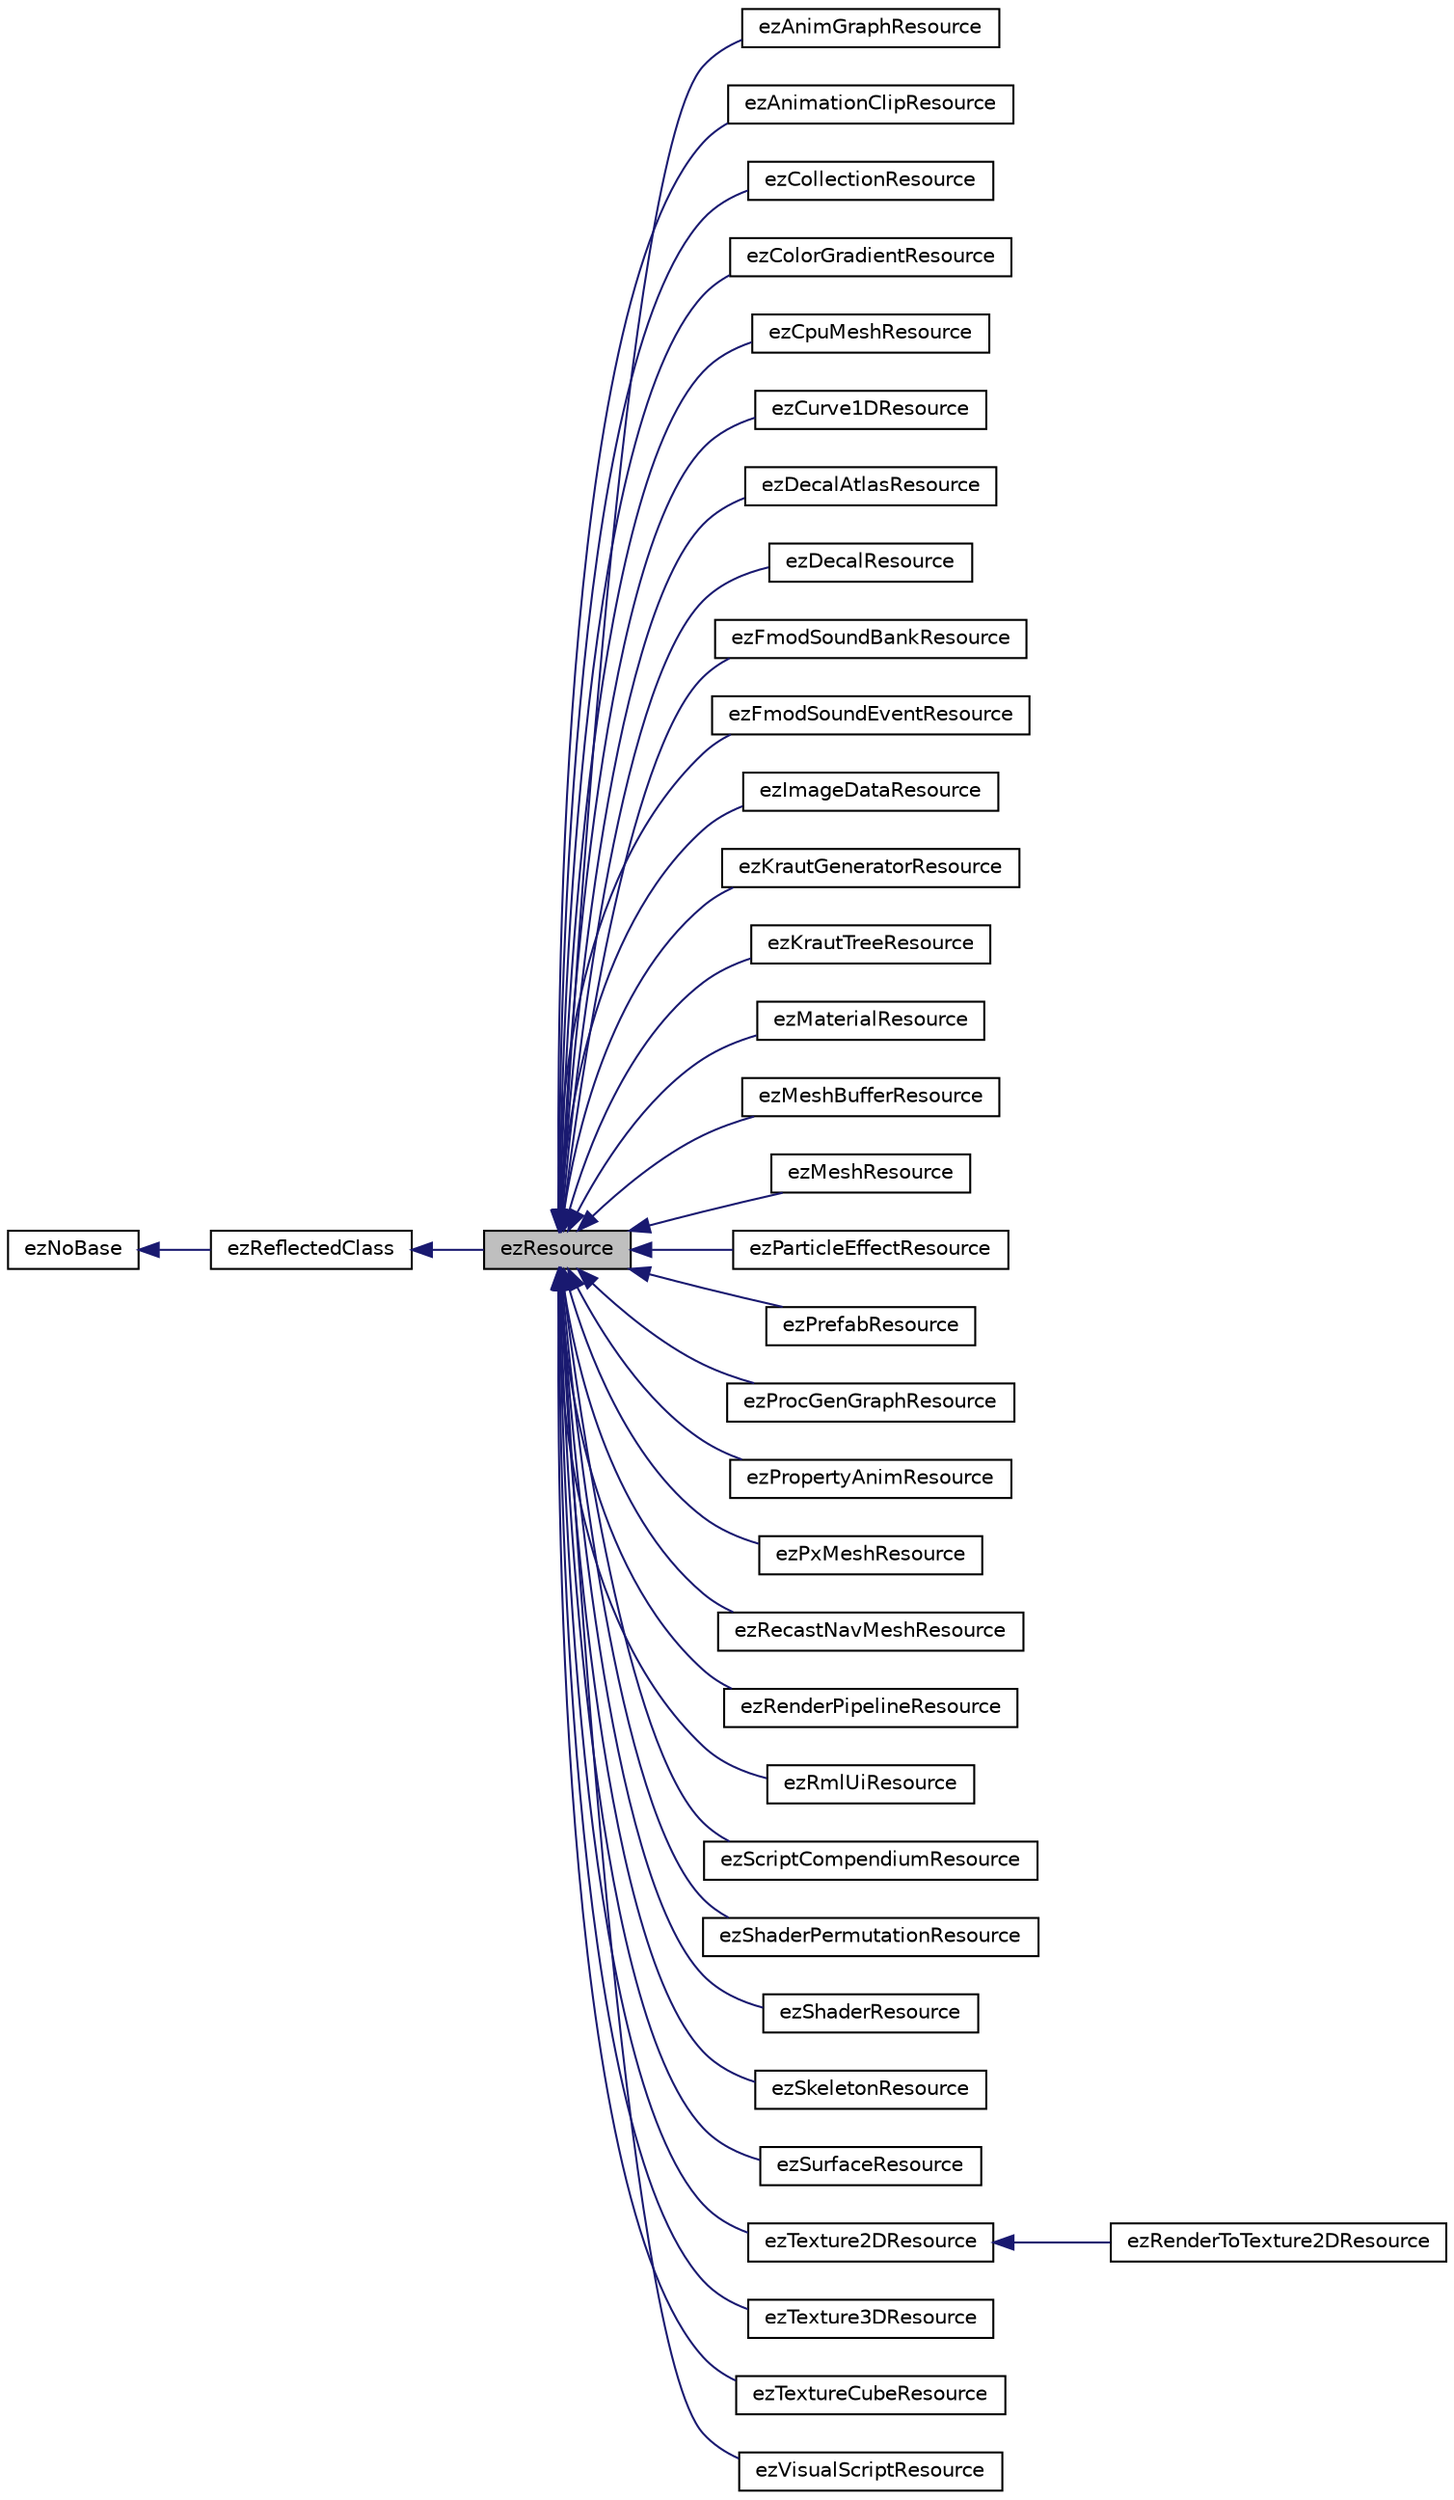 digraph "ezResource"
{
 // LATEX_PDF_SIZE
  edge [fontname="Helvetica",fontsize="10",labelfontname="Helvetica",labelfontsize="10"];
  node [fontname="Helvetica",fontsize="10",shape=record];
  rankdir="LR";
  Node1 [label="ezResource",height=0.2,width=0.4,color="black", fillcolor="grey75", style="filled", fontcolor="black",tooltip="The base class for all resources."];
  Node2 -> Node1 [dir="back",color="midnightblue",fontsize="10",style="solid",fontname="Helvetica"];
  Node2 [label="ezReflectedClass",height=0.2,width=0.4,color="black", fillcolor="white", style="filled",URL="$db/d45/classez_reflected_class.htm",tooltip="All classes that should be dynamically reflectable, need to be derived from this base class."];
  Node3 -> Node2 [dir="back",color="midnightblue",fontsize="10",style="solid",fontname="Helvetica"];
  Node3 [label="ezNoBase",height=0.2,width=0.4,color="black", fillcolor="white", style="filled",URL="$d4/d02/classez_no_base.htm",tooltip="Dummy type to pass to templates and macros that expect a base type for a class that has no base."];
  Node1 -> Node4 [dir="back",color="midnightblue",fontsize="10",style="solid",fontname="Helvetica"];
  Node4 [label="ezAnimGraphResource",height=0.2,width=0.4,color="black", fillcolor="white", style="filled",URL="$d0/dcb/classez_anim_graph_resource.htm",tooltip=" "];
  Node1 -> Node5 [dir="back",color="midnightblue",fontsize="10",style="solid",fontname="Helvetica"];
  Node5 [label="ezAnimationClipResource",height=0.2,width=0.4,color="black", fillcolor="white", style="filled",URL="$d8/de5/classez_animation_clip_resource.htm",tooltip=" "];
  Node1 -> Node6 [dir="back",color="midnightblue",fontsize="10",style="solid",fontname="Helvetica"];
  Node6 [label="ezCollectionResource",height=0.2,width=0.4,color="black", fillcolor="white", style="filled",URL="$da/d8c/classez_collection_resource.htm",tooltip="An ezCollectionResource is used to tell the engine about resources that it should preload in the back..."];
  Node1 -> Node7 [dir="back",color="midnightblue",fontsize="10",style="solid",fontname="Helvetica"];
  Node7 [label="ezColorGradientResource",height=0.2,width=0.4,color="black", fillcolor="white", style="filled",URL="$d4/dc1/classez_color_gradient_resource.htm",tooltip="A resource that stores a single color gradient. The data is stored in the descriptor."];
  Node1 -> Node8 [dir="back",color="midnightblue",fontsize="10",style="solid",fontname="Helvetica"];
  Node8 [label="ezCpuMeshResource",height=0.2,width=0.4,color="black", fillcolor="white", style="filled",URL="$d6/d49/classez_cpu_mesh_resource.htm",tooltip=" "];
  Node1 -> Node9 [dir="back",color="midnightblue",fontsize="10",style="solid",fontname="Helvetica"];
  Node9 [label="ezCurve1DResource",height=0.2,width=0.4,color="black", fillcolor="white", style="filled",URL="$db/df4/classez_curve1_d_resource.htm",tooltip="A resource that stores 1D curves. The curves are stored in the descriptor."];
  Node1 -> Node10 [dir="back",color="midnightblue",fontsize="10",style="solid",fontname="Helvetica"];
  Node10 [label="ezDecalAtlasResource",height=0.2,width=0.4,color="black", fillcolor="white", style="filled",URL="$d6/d2a/classez_decal_atlas_resource.htm",tooltip=" "];
  Node1 -> Node11 [dir="back",color="midnightblue",fontsize="10",style="solid",fontname="Helvetica"];
  Node11 [label="ezDecalResource",height=0.2,width=0.4,color="black", fillcolor="white", style="filled",URL="$d2/dba/classez_decal_resource.htm",tooltip=" "];
  Node1 -> Node12 [dir="back",color="midnightblue",fontsize="10",style="solid",fontname="Helvetica"];
  Node12 [label="ezFmodSoundBankResource",height=0.2,width=0.4,color="black", fillcolor="white", style="filled",URL="$d9/db2/classez_fmod_sound_bank_resource.htm",tooltip=" "];
  Node1 -> Node13 [dir="back",color="midnightblue",fontsize="10",style="solid",fontname="Helvetica"];
  Node13 [label="ezFmodSoundEventResource",height=0.2,width=0.4,color="black", fillcolor="white", style="filled",URL="$d0/da5/classez_fmod_sound_event_resource.htm",tooltip=" "];
  Node1 -> Node14 [dir="back",color="midnightblue",fontsize="10",style="solid",fontname="Helvetica"];
  Node14 [label="ezImageDataResource",height=0.2,width=0.4,color="black", fillcolor="white", style="filled",URL="$d6/d05/classez_image_data_resource.htm",tooltip=" "];
  Node1 -> Node15 [dir="back",color="midnightblue",fontsize="10",style="solid",fontname="Helvetica"];
  Node15 [label="ezKrautGeneratorResource",height=0.2,width=0.4,color="black", fillcolor="white", style="filled",URL="$db/d02/classez_kraut_generator_resource.htm",tooltip=" "];
  Node1 -> Node16 [dir="back",color="midnightblue",fontsize="10",style="solid",fontname="Helvetica"];
  Node16 [label="ezKrautTreeResource",height=0.2,width=0.4,color="black", fillcolor="white", style="filled",URL="$de/d3b/classez_kraut_tree_resource.htm",tooltip=" "];
  Node1 -> Node17 [dir="back",color="midnightblue",fontsize="10",style="solid",fontname="Helvetica"];
  Node17 [label="ezMaterialResource",height=0.2,width=0.4,color="black", fillcolor="white", style="filled",URL="$df/db6/classez_material_resource.htm",tooltip=" "];
  Node1 -> Node18 [dir="back",color="midnightblue",fontsize="10",style="solid",fontname="Helvetica"];
  Node18 [label="ezMeshBufferResource",height=0.2,width=0.4,color="black", fillcolor="white", style="filled",URL="$da/d58/classez_mesh_buffer_resource.htm",tooltip=" "];
  Node1 -> Node19 [dir="back",color="midnightblue",fontsize="10",style="solid",fontname="Helvetica"];
  Node19 [label="ezMeshResource",height=0.2,width=0.4,color="black", fillcolor="white", style="filled",URL="$df/d2f/classez_mesh_resource.htm",tooltip=" "];
  Node1 -> Node20 [dir="back",color="midnightblue",fontsize="10",style="solid",fontname="Helvetica"];
  Node20 [label="ezParticleEffectResource",height=0.2,width=0.4,color="black", fillcolor="white", style="filled",URL="$d4/de9/classez_particle_effect_resource.htm",tooltip=" "];
  Node1 -> Node21 [dir="back",color="midnightblue",fontsize="10",style="solid",fontname="Helvetica"];
  Node21 [label="ezPrefabResource",height=0.2,width=0.4,color="black", fillcolor="white", style="filled",URL="$de/de6/classez_prefab_resource.htm",tooltip=" "];
  Node1 -> Node22 [dir="back",color="midnightblue",fontsize="10",style="solid",fontname="Helvetica"];
  Node22 [label="ezProcGenGraphResource",height=0.2,width=0.4,color="black", fillcolor="white", style="filled",URL="$d1/d1d/classez_proc_gen_graph_resource.htm",tooltip=" "];
  Node1 -> Node23 [dir="back",color="midnightblue",fontsize="10",style="solid",fontname="Helvetica"];
  Node23 [label="ezPropertyAnimResource",height=0.2,width=0.4,color="black", fillcolor="white", style="filled",URL="$df/d5d/classez_property_anim_resource.htm",tooltip=" "];
  Node1 -> Node24 [dir="back",color="midnightblue",fontsize="10",style="solid",fontname="Helvetica"];
  Node24 [label="ezPxMeshResource",height=0.2,width=0.4,color="black", fillcolor="white", style="filled",URL="$dc/dd0/classez_px_mesh_resource.htm",tooltip=" "];
  Node1 -> Node25 [dir="back",color="midnightblue",fontsize="10",style="solid",fontname="Helvetica"];
  Node25 [label="ezRecastNavMeshResource",height=0.2,width=0.4,color="black", fillcolor="white", style="filled",URL="$d5/d59/classez_recast_nav_mesh_resource.htm",tooltip=" "];
  Node1 -> Node26 [dir="back",color="midnightblue",fontsize="10",style="solid",fontname="Helvetica"];
  Node26 [label="ezRenderPipelineResource",height=0.2,width=0.4,color="black", fillcolor="white", style="filled",URL="$d7/de7/classez_render_pipeline_resource.htm",tooltip=" "];
  Node1 -> Node27 [dir="back",color="midnightblue",fontsize="10",style="solid",fontname="Helvetica"];
  Node27 [label="ezRmlUiResource",height=0.2,width=0.4,color="black", fillcolor="white", style="filled",URL="$d5/ddd/classez_rml_ui_resource.htm",tooltip=" "];
  Node1 -> Node28 [dir="back",color="midnightblue",fontsize="10",style="solid",fontname="Helvetica"];
  Node28 [label="ezScriptCompendiumResource",height=0.2,width=0.4,color="black", fillcolor="white", style="filled",URL="$dd/daf/classez_script_compendium_resource.htm",tooltip=" "];
  Node1 -> Node29 [dir="back",color="midnightblue",fontsize="10",style="solid",fontname="Helvetica"];
  Node29 [label="ezShaderPermutationResource",height=0.2,width=0.4,color="black", fillcolor="white", style="filled",URL="$dc/d99/classez_shader_permutation_resource.htm",tooltip=" "];
  Node1 -> Node30 [dir="back",color="midnightblue",fontsize="10",style="solid",fontname="Helvetica"];
  Node30 [label="ezShaderResource",height=0.2,width=0.4,color="black", fillcolor="white", style="filled",URL="$d9/d7c/classez_shader_resource.htm",tooltip=" "];
  Node1 -> Node31 [dir="back",color="midnightblue",fontsize="10",style="solid",fontname="Helvetica"];
  Node31 [label="ezSkeletonResource",height=0.2,width=0.4,color="black", fillcolor="white", style="filled",URL="$d9/d0c/classez_skeleton_resource.htm",tooltip=" "];
  Node1 -> Node32 [dir="back",color="midnightblue",fontsize="10",style="solid",fontname="Helvetica"];
  Node32 [label="ezSurfaceResource",height=0.2,width=0.4,color="black", fillcolor="white", style="filled",URL="$d1/d17/classez_surface_resource.htm",tooltip=" "];
  Node1 -> Node33 [dir="back",color="midnightblue",fontsize="10",style="solid",fontname="Helvetica"];
  Node33 [label="ezTexture2DResource",height=0.2,width=0.4,color="black", fillcolor="white", style="filled",URL="$d5/dc0/classez_texture2_d_resource.htm",tooltip=" "];
  Node33 -> Node34 [dir="back",color="midnightblue",fontsize="10",style="solid",fontname="Helvetica"];
  Node34 [label="ezRenderToTexture2DResource",height=0.2,width=0.4,color="black", fillcolor="white", style="filled",URL="$dd/da4/classez_render_to_texture2_d_resource.htm",tooltip=" "];
  Node1 -> Node35 [dir="back",color="midnightblue",fontsize="10",style="solid",fontname="Helvetica"];
  Node35 [label="ezTexture3DResource",height=0.2,width=0.4,color="black", fillcolor="white", style="filled",URL="$d9/d24/classez_texture3_d_resource.htm",tooltip=" "];
  Node1 -> Node36 [dir="back",color="midnightblue",fontsize="10",style="solid",fontname="Helvetica"];
  Node36 [label="ezTextureCubeResource",height=0.2,width=0.4,color="black", fillcolor="white", style="filled",URL="$d1/d89/classez_texture_cube_resource.htm",tooltip=" "];
  Node1 -> Node37 [dir="back",color="midnightblue",fontsize="10",style="solid",fontname="Helvetica"];
  Node37 [label="ezVisualScriptResource",height=0.2,width=0.4,color="black", fillcolor="white", style="filled",URL="$d6/dfb/classez_visual_script_resource.htm",tooltip=" "];
}
